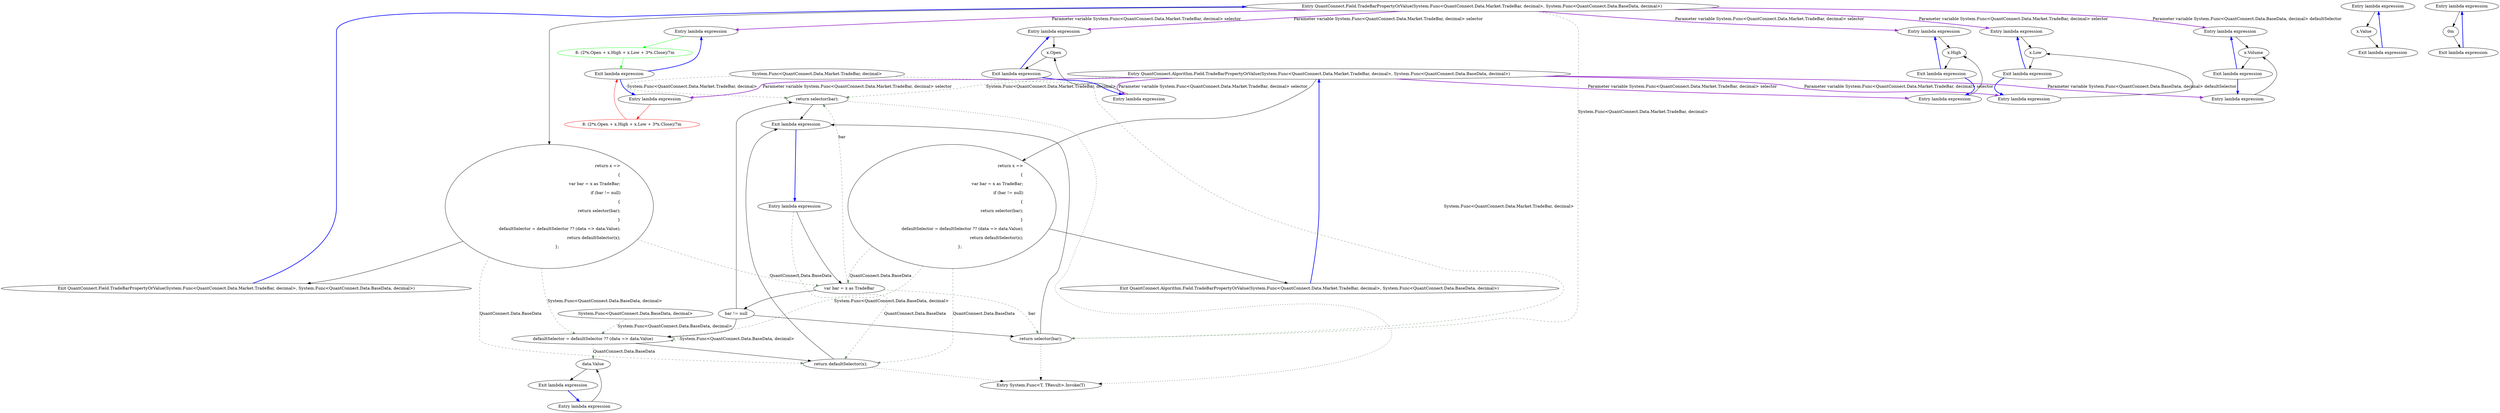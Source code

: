 digraph  {
n35 [label="System.Func<QuantConnect.Data.Market.TradeBar, decimal>", span=""];
n36 [label="System.Func<QuantConnect.Data.BaseData, decimal>", span=""];
n0 [cluster="lambda expression", label="Entry lambda expression", span="31-31"];
n1 [cluster="lambda expression", label="x.Open", span="31-31"];
n2 [cluster="lambda expression", label="Exit lambda expression", span="31-31"];
n3 [cluster="lambda expression", label="Entry lambda expression", span="39-39"];
n4 [cluster="lambda expression", label="x.High", span="39-39"];
n5 [cluster="lambda expression", label="Exit lambda expression", span="39-39"];
n6 [cluster="lambda expression", label="Entry lambda expression", span="47-47"];
n7 [cluster="lambda expression", label="x.Low", span="47-47"];
n8 [cluster="lambda expression", label="Exit lambda expression", span="47-47"];
n9 [cluster="lambda expression", label="Entry lambda expression", span="55-55"];
n10 [cluster="lambda expression", label="x.Value", span="55-55"];
n11 [cluster="lambda expression", label="Exit lambda expression", span="55-55"];
n12 [cluster="lambda expression", label="Entry lambda expression", span="65-65"];
n13 [cluster="lambda expression", color=red, community=0, label="8: (2*x.Open + x.High + x.Low + 3*x.Close)/7m", span="65-65"];
n14 [cluster="lambda expression", label="Exit lambda expression", span="65-65"];
n15 [cluster="lambda expression", label="Entry lambda expression", span="74-74"];
n16 [cluster="lambda expression", label="x.Volume", span="74-74"];
n17 [cluster="lambda expression", label="Exit lambda expression", span="74-74"];
n18 [cluster="lambda expression", label="Entry lambda expression", span="74-74"];
n19 [cluster="lambda expression", label="0m", span="74-74"];
n20 [cluster="lambda expression", label="Exit lambda expression", span="74-74"];
n21 [cluster="QuantConnect.Algorithm.Field.TradeBarPropertyOrValue(System.Func<QuantConnect.Data.Market.TradeBar, decimal>, System.Func<QuantConnect.Data.BaseData, decimal>)", label="Entry QuantConnect.Algorithm.Field.TradeBarPropertyOrValue(System.Func<QuantConnect.Data.Market.TradeBar, decimal>, System.Func<QuantConnect.Data.BaseData, decimal>)", span="77-77"];
n22 [cluster="QuantConnect.Algorithm.Field.TradeBarPropertyOrValue(System.Func<QuantConnect.Data.Market.TradeBar, decimal>, System.Func<QuantConnect.Data.BaseData, decimal>)", label="return x =>\r\n            {\r\n                var bar = x as TradeBar;\r\n                if (bar != null)\r\n                {\r\n                    return selector(bar);\r\n                }\r\n                defaultSelector = defaultSelector ?? (data => data.Value);\r\n                return defaultSelector(x);\r\n            };", span="79-88"];
n27 [cluster="lambda expression", label="return selector(bar);", span="84-84"];
n23 [cluster="QuantConnect.Algorithm.Field.TradeBarPropertyOrValue(System.Func<QuantConnect.Data.Market.TradeBar, decimal>, System.Func<QuantConnect.Data.BaseData, decimal>)", label="Exit QuantConnect.Algorithm.Field.TradeBarPropertyOrValue(System.Func<QuantConnect.Data.Market.TradeBar, decimal>, System.Func<QuantConnect.Data.BaseData, decimal>)", span="77-77"];
n25 [cluster="lambda expression", label="var bar = x as TradeBar", span="81-81"];
n28 [cluster="lambda expression", label="defaultSelector = defaultSelector ?? (data => data.Value)", span="86-86"];
n29 [cluster="lambda expression", label="return defaultSelector(x);", span="87-87"];
n24 [cluster="lambda expression", label="Entry lambda expression", span="79-88"];
n26 [cluster="lambda expression", label="bar != null", span="82-82"];
n33 [cluster="lambda expression", label="data.Value", span="86-86"];
n30 [cluster="lambda expression", label="Exit lambda expression", span="79-88"];
n31 [cluster="System.Func<T, TResult>.Invoke(T)", label="Entry System.Func<T, TResult>.Invoke(T)", span="0-0"];
n32 [cluster="lambda expression", label="Entry lambda expression", span="86-86"];
n34 [cluster="lambda expression", label="Exit lambda expression", span="86-86"];
d13 [cluster="lambda expression", color=green, community=0, label="8: (2*x.Open + x.High + x.Low + 3*x.Close)/7m", span="63-63"];
d12 [cluster="lambda expression", label="Entry lambda expression", span="63-63"];
d21 [cluster="QuantConnect.Field.TradeBarPropertyOrValue(System.Func<QuantConnect.Data.Market.TradeBar, decimal>, System.Func<QuantConnect.Data.BaseData, decimal>)", label="Entry QuantConnect.Field.TradeBarPropertyOrValue(System.Func<QuantConnect.Data.Market.TradeBar, decimal>, System.Func<QuantConnect.Data.BaseData, decimal>)", span="74-74"];
d23 [cluster="QuantConnect.Field.TradeBarPropertyOrValue(System.Func<QuantConnect.Data.Market.TradeBar, decimal>, System.Func<QuantConnect.Data.BaseData, decimal>)", label="Exit QuantConnect.Field.TradeBarPropertyOrValue(System.Func<QuantConnect.Data.Market.TradeBar, decimal>, System.Func<QuantConnect.Data.BaseData, decimal>)", span="74-74"];
d22 [cluster="QuantConnect.Field.TradeBarPropertyOrValue(System.Func<QuantConnect.Data.Market.TradeBar, decimal>, System.Func<QuantConnect.Data.BaseData, decimal>)", label="return x =>\r\n            {\r\n                var bar = x as TradeBar;\r\n                if (bar != null)\r\n                {\r\n                    return selector(bar);\r\n                }\r\n                defaultSelector = defaultSelector ?? (data => data.Value);\r\n                return defaultSelector(x);\r\n            };", span="76-85"];
d27 [cluster="lambda expression", label="return selector(bar);", span="81-81"];
d0 [cluster="lambda expression", label="Entry lambda expression", span="31-31"];
d3 [cluster="lambda expression", label="Entry lambda expression", span="39-39"];
d6 [cluster="lambda expression", label="Entry lambda expression", span="47-47"];
d15 [cluster="lambda expression", label="Entry lambda expression", span="71-71"];
n35 -> n27  [color=darkseagreen4, key=1, label="System.Func<QuantConnect.Data.Market.TradeBar, decimal>", style=dashed];
n35 -> d27  [color=darkseagreen4, key=1, label="System.Func<QuantConnect.Data.Market.TradeBar, decimal>", style=dashed];
n36 -> n28  [color=darkseagreen4, key=1, label="System.Func<QuantConnect.Data.BaseData, decimal>", style=dashed];
n0 -> n1  [key=0, style=solid];
n1 -> n2  [key=0, style=solid];
n2 -> n0  [color=blue, key=0, style=bold];
n2 -> d0  [color=blue, key=0, style=bold];
n3 -> n4  [key=0, style=solid];
n4 -> n5  [key=0, style=solid];
n5 -> n3  [color=blue, key=0, style=bold];
n5 -> d3  [color=blue, key=0, style=bold];
n6 -> n7  [key=0, style=solid];
n7 -> n8  [key=0, style=solid];
n8 -> n6  [color=blue, key=0, style=bold];
n8 -> d6  [color=blue, key=0, style=bold];
n9 -> n10  [key=0, style=solid];
n10 -> n11  [key=0, style=solid];
n11 -> n9  [color=blue, key=0, style=bold];
n12 -> n13  [color=red, key=0, style=solid];
n13 -> n14  [color=red, key=0, style=solid];
n14 -> n12  [color=blue, key=0, style=bold];
n14 -> d12  [color=blue, key=0, style=bold];
n15 -> n16  [key=0, style=solid];
n16 -> n17  [key=0, style=solid];
n17 -> n15  [color=blue, key=0, style=bold];
n17 -> d15  [color=blue, key=0, style=bold];
n18 -> n19  [key=0, style=solid];
n19 -> n20  [key=0, style=solid];
n20 -> n18  [color=blue, key=0, style=bold];
n21 -> n22  [key=0, style=solid];
n21 -> n27  [color=darkseagreen4, key=1, label="System.Func<QuantConnect.Data.Market.TradeBar, decimal>", style=dashed];
n21 -> n0  [color=darkorchid, key=3, label="Parameter variable System.Func<QuantConnect.Data.Market.TradeBar, decimal> selector", style=bold];
n21 -> n3  [color=darkorchid, key=3, label="Parameter variable System.Func<QuantConnect.Data.Market.TradeBar, decimal> selector", style=bold];
n21 -> n6  [color=darkorchid, key=3, label="Parameter variable System.Func<QuantConnect.Data.Market.TradeBar, decimal> selector", style=bold];
n21 -> n12  [color=darkorchid, key=3, label="Parameter variable System.Func<QuantConnect.Data.Market.TradeBar, decimal> selector", style=bold];
n21 -> n15  [color=darkorchid, key=3, label="Parameter variable System.Func<QuantConnect.Data.BaseData, decimal> defaultSelector", style=bold];
n22 -> n23  [key=0, style=solid];
n22 -> n25  [color=darkseagreen4, key=1, label="QuantConnect.Data.BaseData", style=dashed];
n22 -> n28  [color=darkseagreen4, key=1, label="System.Func<QuantConnect.Data.BaseData, decimal>", style=dashed];
n22 -> n29  [color=darkseagreen4, key=1, label="QuantConnect.Data.BaseData", style=dashed];
n27 -> n30  [key=0, style=solid];
n27 -> n31  [key=2, style=dotted];
n23 -> n21  [color=blue, key=0, style=bold];
n25 -> n26  [key=0, style=solid];
n25 -> n27  [color=darkseagreen4, key=1, label=bar, style=dashed];
n25 -> d27  [color=darkseagreen4, key=1, label=bar, style=dashed];
n28 -> n29  [key=0, style=solid];
n28 -> n28  [color=darkseagreen4, key=1, label="System.Func<QuantConnect.Data.BaseData, decimal>", style=dashed];
n28 -> n33  [color=darkseagreen4, key=1, label="QuantConnect.Data.BaseData", style=dashed];
n29 -> n30  [key=0, style=solid];
n29 -> n31  [key=2, style=dotted];
n24 -> n25  [key=0, style=solid];
n24 -> n29  [color=darkseagreen4, key=1, label="QuantConnect.Data.BaseData", style=dashed];
n26 -> n27  [key=0, style=solid];
n26 -> n28  [key=0, style=solid];
n26 -> d27  [key=0, style=solid];
n33 -> n34  [key=0, style=solid];
n30 -> n24  [color=blue, key=0, style=bold];
n32 -> n33  [key=0, style=solid];
n34 -> n32  [color=blue, key=0, style=bold];
d13 -> n14  [color=green, key=0, style=solid];
d12 -> d13  [color=green, key=0, style=solid];
d21 -> d12  [color=darkorchid, key=3, label="Parameter variable System.Func<QuantConnect.Data.Market.TradeBar, decimal> selector", style=bold];
d21 -> d22  [key=0, style=solid];
d21 -> d27  [color=darkseagreen4, key=1, label="System.Func<QuantConnect.Data.Market.TradeBar, decimal>", style=dashed];
d21 -> d0  [color=darkorchid, key=3, label="Parameter variable System.Func<QuantConnect.Data.Market.TradeBar, decimal> selector", style=bold];
d21 -> d3  [color=darkorchid, key=3, label="Parameter variable System.Func<QuantConnect.Data.Market.TradeBar, decimal> selector", style=bold];
d21 -> d6  [color=darkorchid, key=3, label="Parameter variable System.Func<QuantConnect.Data.Market.TradeBar, decimal> selector", style=bold];
d21 -> d15  [color=darkorchid, key=3, label="Parameter variable System.Func<QuantConnect.Data.BaseData, decimal> defaultSelector", style=bold];
d23 -> d21  [color=blue, key=0, style=bold];
d22 -> d23  [key=0, style=solid];
d22 -> n25  [color=darkseagreen4, key=1, label="QuantConnect.Data.BaseData", style=dashed];
d22 -> n28  [color=darkseagreen4, key=1, label="System.Func<QuantConnect.Data.BaseData, decimal>", style=dashed];
d22 -> n29  [color=darkseagreen4, key=1, label="QuantConnect.Data.BaseData", style=dashed];
d27 -> n30  [key=0, style=solid];
d27 -> n31  [key=2, style=dotted];
d0 -> n1  [key=0, style=solid];
d3 -> n4  [key=0, style=solid];
d6 -> n7  [key=0, style=solid];
d15 -> n16  [key=0, style=solid];
}
